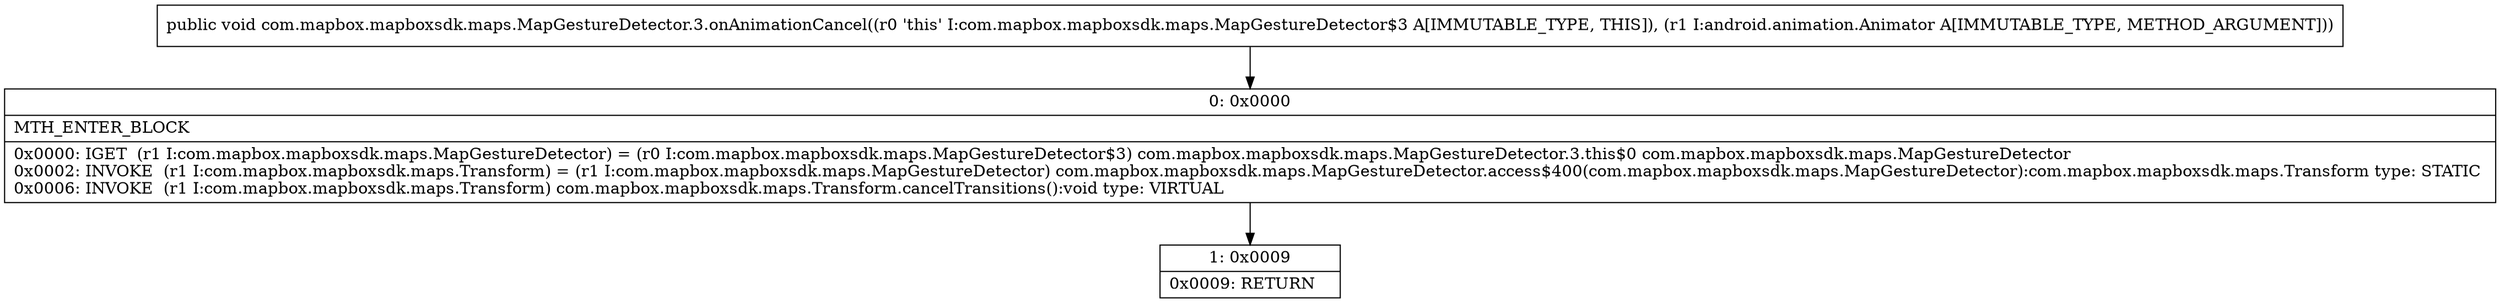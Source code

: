 digraph "CFG forcom.mapbox.mapboxsdk.maps.MapGestureDetector.3.onAnimationCancel(Landroid\/animation\/Animator;)V" {
Node_0 [shape=record,label="{0\:\ 0x0000|MTH_ENTER_BLOCK\l|0x0000: IGET  (r1 I:com.mapbox.mapboxsdk.maps.MapGestureDetector) = (r0 I:com.mapbox.mapboxsdk.maps.MapGestureDetector$3) com.mapbox.mapboxsdk.maps.MapGestureDetector.3.this$0 com.mapbox.mapboxsdk.maps.MapGestureDetector \l0x0002: INVOKE  (r1 I:com.mapbox.mapboxsdk.maps.Transform) = (r1 I:com.mapbox.mapboxsdk.maps.MapGestureDetector) com.mapbox.mapboxsdk.maps.MapGestureDetector.access$400(com.mapbox.mapboxsdk.maps.MapGestureDetector):com.mapbox.mapboxsdk.maps.Transform type: STATIC \l0x0006: INVOKE  (r1 I:com.mapbox.mapboxsdk.maps.Transform) com.mapbox.mapboxsdk.maps.Transform.cancelTransitions():void type: VIRTUAL \l}"];
Node_1 [shape=record,label="{1\:\ 0x0009|0x0009: RETURN   \l}"];
MethodNode[shape=record,label="{public void com.mapbox.mapboxsdk.maps.MapGestureDetector.3.onAnimationCancel((r0 'this' I:com.mapbox.mapboxsdk.maps.MapGestureDetector$3 A[IMMUTABLE_TYPE, THIS]), (r1 I:android.animation.Animator A[IMMUTABLE_TYPE, METHOD_ARGUMENT])) }"];
MethodNode -> Node_0;
Node_0 -> Node_1;
}


